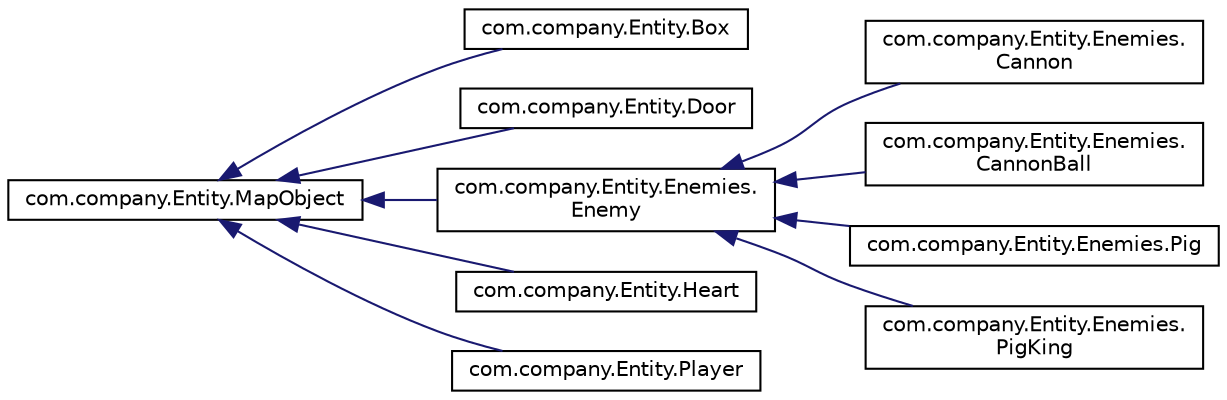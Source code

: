 digraph "Graphical Class Hierarchy"
{
 // LATEX_PDF_SIZE
  edge [fontname="Helvetica",fontsize="10",labelfontname="Helvetica",labelfontsize="10"];
  node [fontname="Helvetica",fontsize="10",shape=record];
  rankdir="LR";
  Node0 [label="com.company.Entity.MapObject",height=0.2,width=0.4,color="black", fillcolor="white", style="filled",URL="$classcom_1_1company_1_1_entity_1_1_map_object.html",tooltip="Clasa care descrie comportamentul fiecarei entitati in raport cu harta. Orice entitate de pe ecran es..."];
  Node0 -> Node1 [dir="back",color="midnightblue",fontsize="10",style="solid",fontname="Helvetica"];
  Node1 [label="com.company.Entity.Box",height=0.2,width=0.4,color="black", fillcolor="white", style="filled",URL="$classcom_1_1company_1_1_entity_1_1_box.html",tooltip=" "];
  Node0 -> Node2 [dir="back",color="midnightblue",fontsize="10",style="solid",fontname="Helvetica"];
  Node2 [label="com.company.Entity.Door",height=0.2,width=0.4,color="black", fillcolor="white", style="filled",URL="$classcom_1_1company_1_1_entity_1_1_door.html",tooltip="Clasa descrie reprezetarea grafica a tranzitiei intre niveluri, gata sa se deschida atunci cand jucat..."];
  Node0 -> Node3 [dir="back",color="midnightblue",fontsize="10",style="solid",fontname="Helvetica"];
  Node3 [label="com.company.Entity.Enemies.\lEnemy",height=0.2,width=0.4,color="black", fillcolor="white", style="filled",URL="$classcom_1_1company_1_1_entity_1_1_enemies_1_1_enemy.html",tooltip=" "];
  Node3 -> Node4 [dir="back",color="midnightblue",fontsize="10",style="solid",fontname="Helvetica"];
  Node4 [label="com.company.Entity.Enemies.\lCannon",height=0.2,width=0.4,color="black", fillcolor="white", style="filled",URL="$classcom_1_1company_1_1_entity_1_1_enemies_1_1_cannon.html",tooltip="Reprezinta unul din cei trei inamici cu care jucatorul se va confrunta \\Nu se misca efectiv pe harta,..."];
  Node3 -> Node5 [dir="back",color="midnightblue",fontsize="10",style="solid",fontname="Helvetica"];
  Node5 [label="com.company.Entity.Enemies.\lCannonBall",height=0.2,width=0.4,color="black", fillcolor="white", style="filled",URL="$classcom_1_1company_1_1_entity_1_1_enemies_1_1_cannon_ball.html",tooltip="Clasa reprezinta proiectilul aruncat de Cannon."];
  Node3 -> Node6 [dir="back",color="midnightblue",fontsize="10",style="solid",fontname="Helvetica"];
  Node6 [label="com.company.Entity.Enemies.Pig",height=0.2,width=0.4,color="black", fillcolor="white", style="filled",URL="$classcom_1_1company_1_1_entity_1_1_enemies_1_1_pig.html",tooltip="Reprezinta unul din cei trei inamici cu care jucatorul se va confrunta \\Se misca stanga-dreapta si pr..."];
  Node3 -> Node7 [dir="back",color="midnightblue",fontsize="10",style="solid",fontname="Helvetica"];
  Node7 [label="com.company.Entity.Enemies.\lPigKing",height=0.2,width=0.4,color="black", fillcolor="white", style="filled",URL="$classcom_1_1company_1_1_entity_1_1_enemies_1_1_pig_king.html",tooltip="Cel mai puternic inamic, eroul trebuie sa se confrunte cu acesta in nivelul 2. Pe langa patrula Pig-u..."];
  Node0 -> Node8 [dir="back",color="midnightblue",fontsize="10",style="solid",fontname="Helvetica"];
  Node8 [label="com.company.Entity.Heart",height=0.2,width=0.4,color="black", fillcolor="white", style="filled",URL="$classcom_1_1company_1_1_entity_1_1_heart.html",tooltip="Reprezinta o descriere a singurului obiect colectabil din joc. Daca jucatorul colecteaza acest obiect..."];
  Node0 -> Node9 [dir="back",color="midnightblue",fontsize="10",style="solid",fontname="Helvetica"];
  Node9 [label="com.company.Entity.Player",height=0.2,width=0.4,color="black", fillcolor="white", style="filled",URL="$classcom_1_1company_1_1_entity_1_1_player.html",tooltip="Descrie propietatile jucatorului si ce poate face acesta. De asemenea se stabileste interactiunea juc..."];
}
